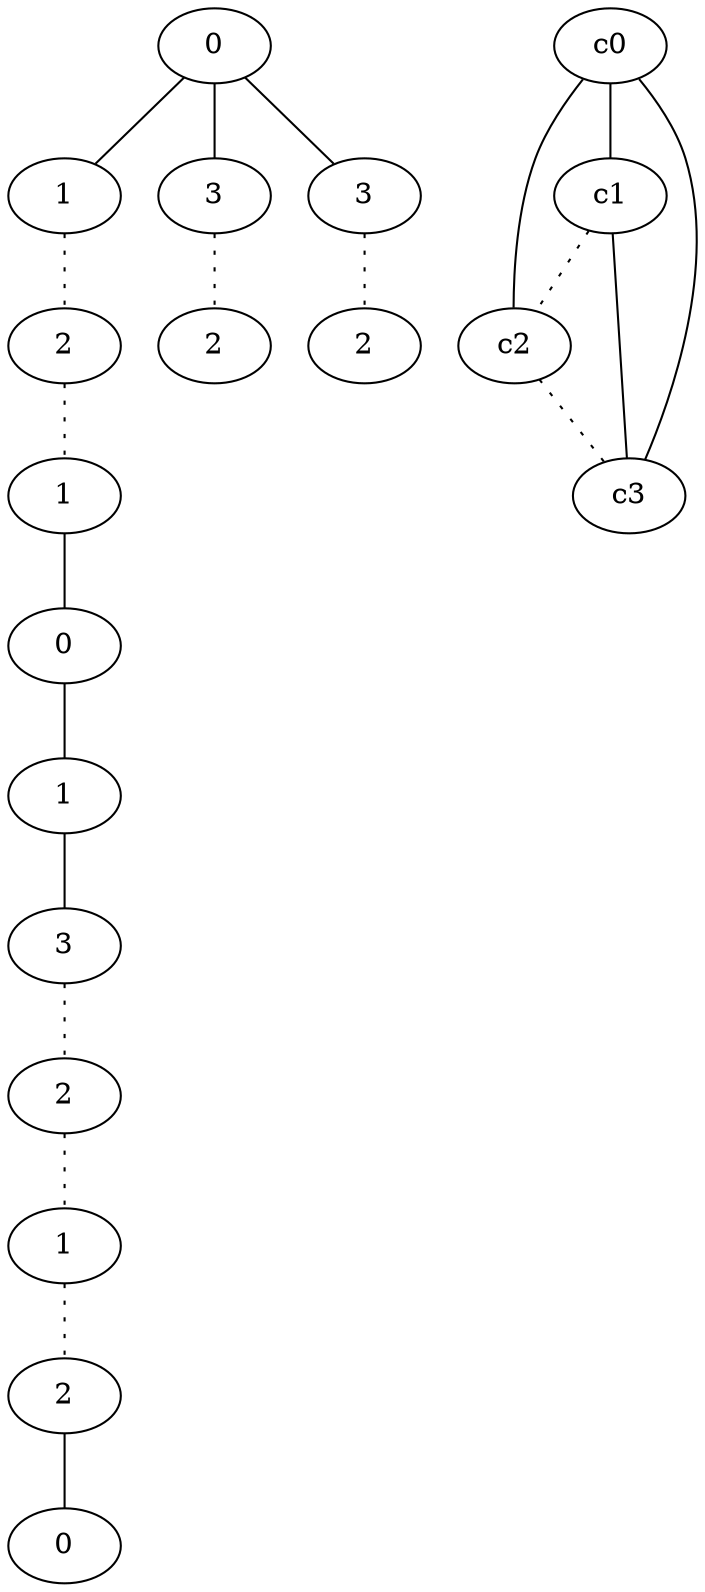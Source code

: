 graph {
a0[label=0];
a1[label=1];
a2[label=2];
a3[label=1];
a4[label=0];
a5[label=1];
a6[label=3];
a7[label=2];
a8[label=1];
a9[label=2];
a10[label=0];
a11[label=3];
a12[label=2];
a13[label=3];
a14[label=2];
a0 -- a1;
a0 -- a11;
a0 -- a13;
a1 -- a2 [style=dotted];
a2 -- a3 [style=dotted];
a3 -- a4;
a4 -- a5;
a5 -- a6;
a6 -- a7 [style=dotted];
a7 -- a8 [style=dotted];
a8 -- a9 [style=dotted];
a9 -- a10;
a11 -- a12 [style=dotted];
a13 -- a14 [style=dotted];
c0 -- c1;
c0 -- c2;
c0 -- c3;
c1 -- c2 [style=dotted];
c1 -- c3;
c2 -- c3 [style=dotted];
}
